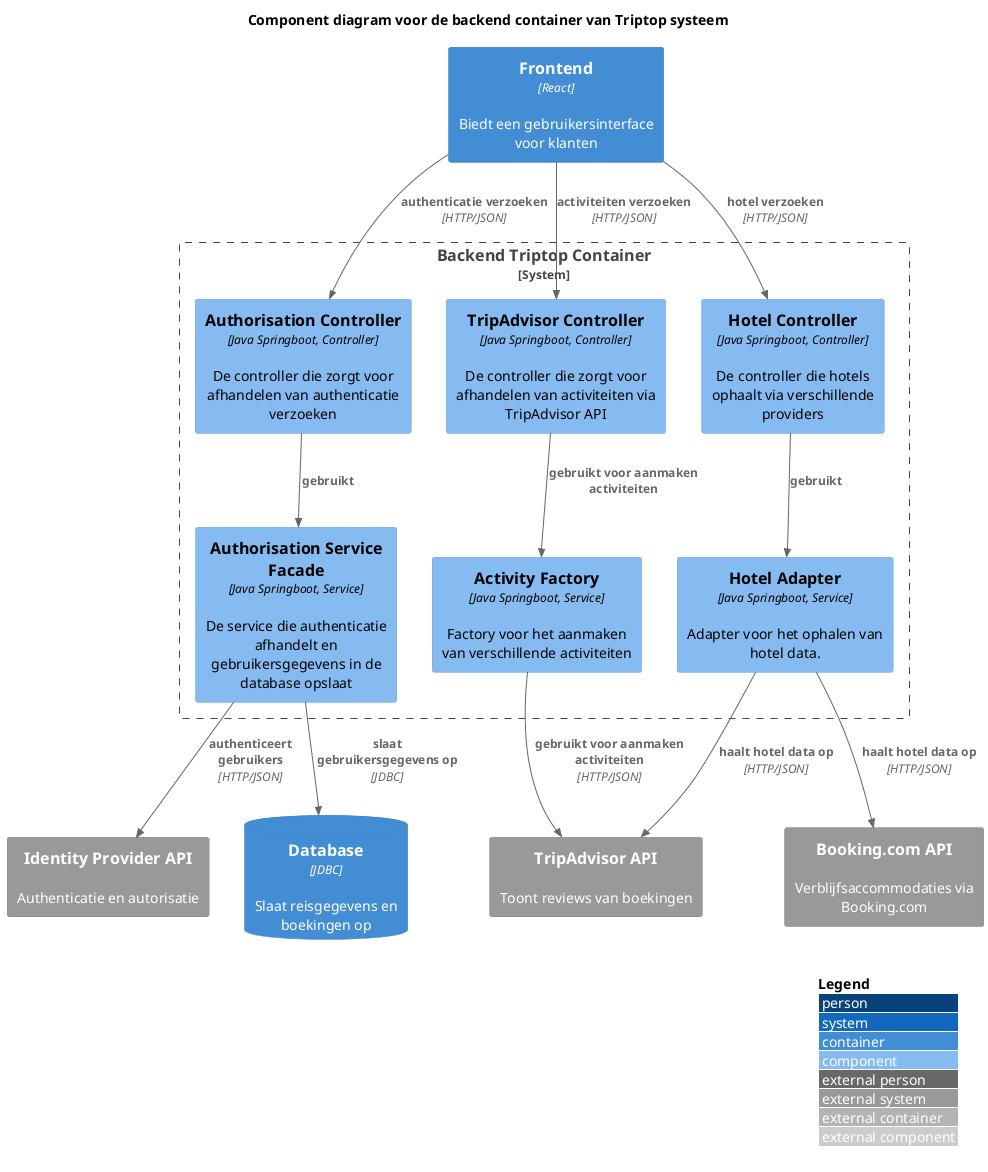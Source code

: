 @startuml Component diagram voor de backend container van Triptop systeem
!include <C4/C4>
!include <C4/C4_Context>
!include <C4/C4_Container>
!include <C4/C4_Component>

LAYOUT_WITH_LEGEND()

title Component diagram voor de backend container van Triptop systeem

Container(website, "Frontend", "React", "Biedt een gebruikersinterface voor klanten")

System_Boundary(triptop, "Backend Triptop Container") {
    ' Services
    Component(authS, "Authorisation Service Facade", "Java Springboot, Service", "De service die authenticatie afhandelt en gebruikersgegevens in de database opslaat")
    Component(actFact, "Activity Factory", "Java Springboot, Service", "Factory voor het aanmaken van verschillende activiteiten")
    Component(hotelFact, "Hotel Adapter", "Java Springboot, Service", "Adapter voor het ophalen van hotel data.")

    ' Controllers
    Component(authC, "Authorisation Controller", "Java Springboot, Controller", "De controller die zorgt voor afhandelen van authenticatie verzoeken")
    Component(hotelC, "Hotel Controller", "Java Springboot, Controller", "De controller die hotels ophaalt via verschillende providers")
    Component(tripAdvC, "TripAdvisor Controller", "Java Springboot, Controller", "De controller die zorgt voor afhandelen van activiteiten via TripAdvisor API")
}

' Database
ContainerDb(database, "Database", "JDBC", "Slaat reisgegevens en boekingen op")

' External Systems
System_Ext(bookingApi, "Booking.com API", "Verblijfsaccommodaties via Booking.com")
System_Ext(tripAdvisorApi, "TripAdvisor API", "Toont reviews van boekingen")
System_Ext(identityProviderApi, "Identity Provider API", "Authenticatie en autorisatie")

' Relationships - Controllers to Services
Rel(authC, authS, "gebruikt")
Rel(hotelC, hotelFact, "gebruikt")
Rel(tripAdvC, actFact, "gebruikt voor aanmaken activiteiten")
Rel(actFact, tripAdvisorApi, "gebruikt voor aanmaken activiteiten", "HTTP/JSON")

Rel(hotelFact, bookingApi, "haalt hotel data op", "HTTP/JSON")
Rel(hotelFact, tripAdvisorApi, "haalt hotel data op", "HTTP/JSON")

Rel(authS, identityProviderApi, "authenticeert gebruikers", "HTTP/JSON")

' Database relationships
Rel(authS, database, "slaat gebruikersgegevens op", "JDBC")

' Frontend to Backend relationship
Rel(website, authC, "authenticatie verzoeken", "HTTP/JSON")
Rel(website, hotelC, "hotel verzoeken", "HTTP/JSON")
Rel(website, tripAdvC, "activiteiten verzoeken", "HTTP/JSON")

@enduml